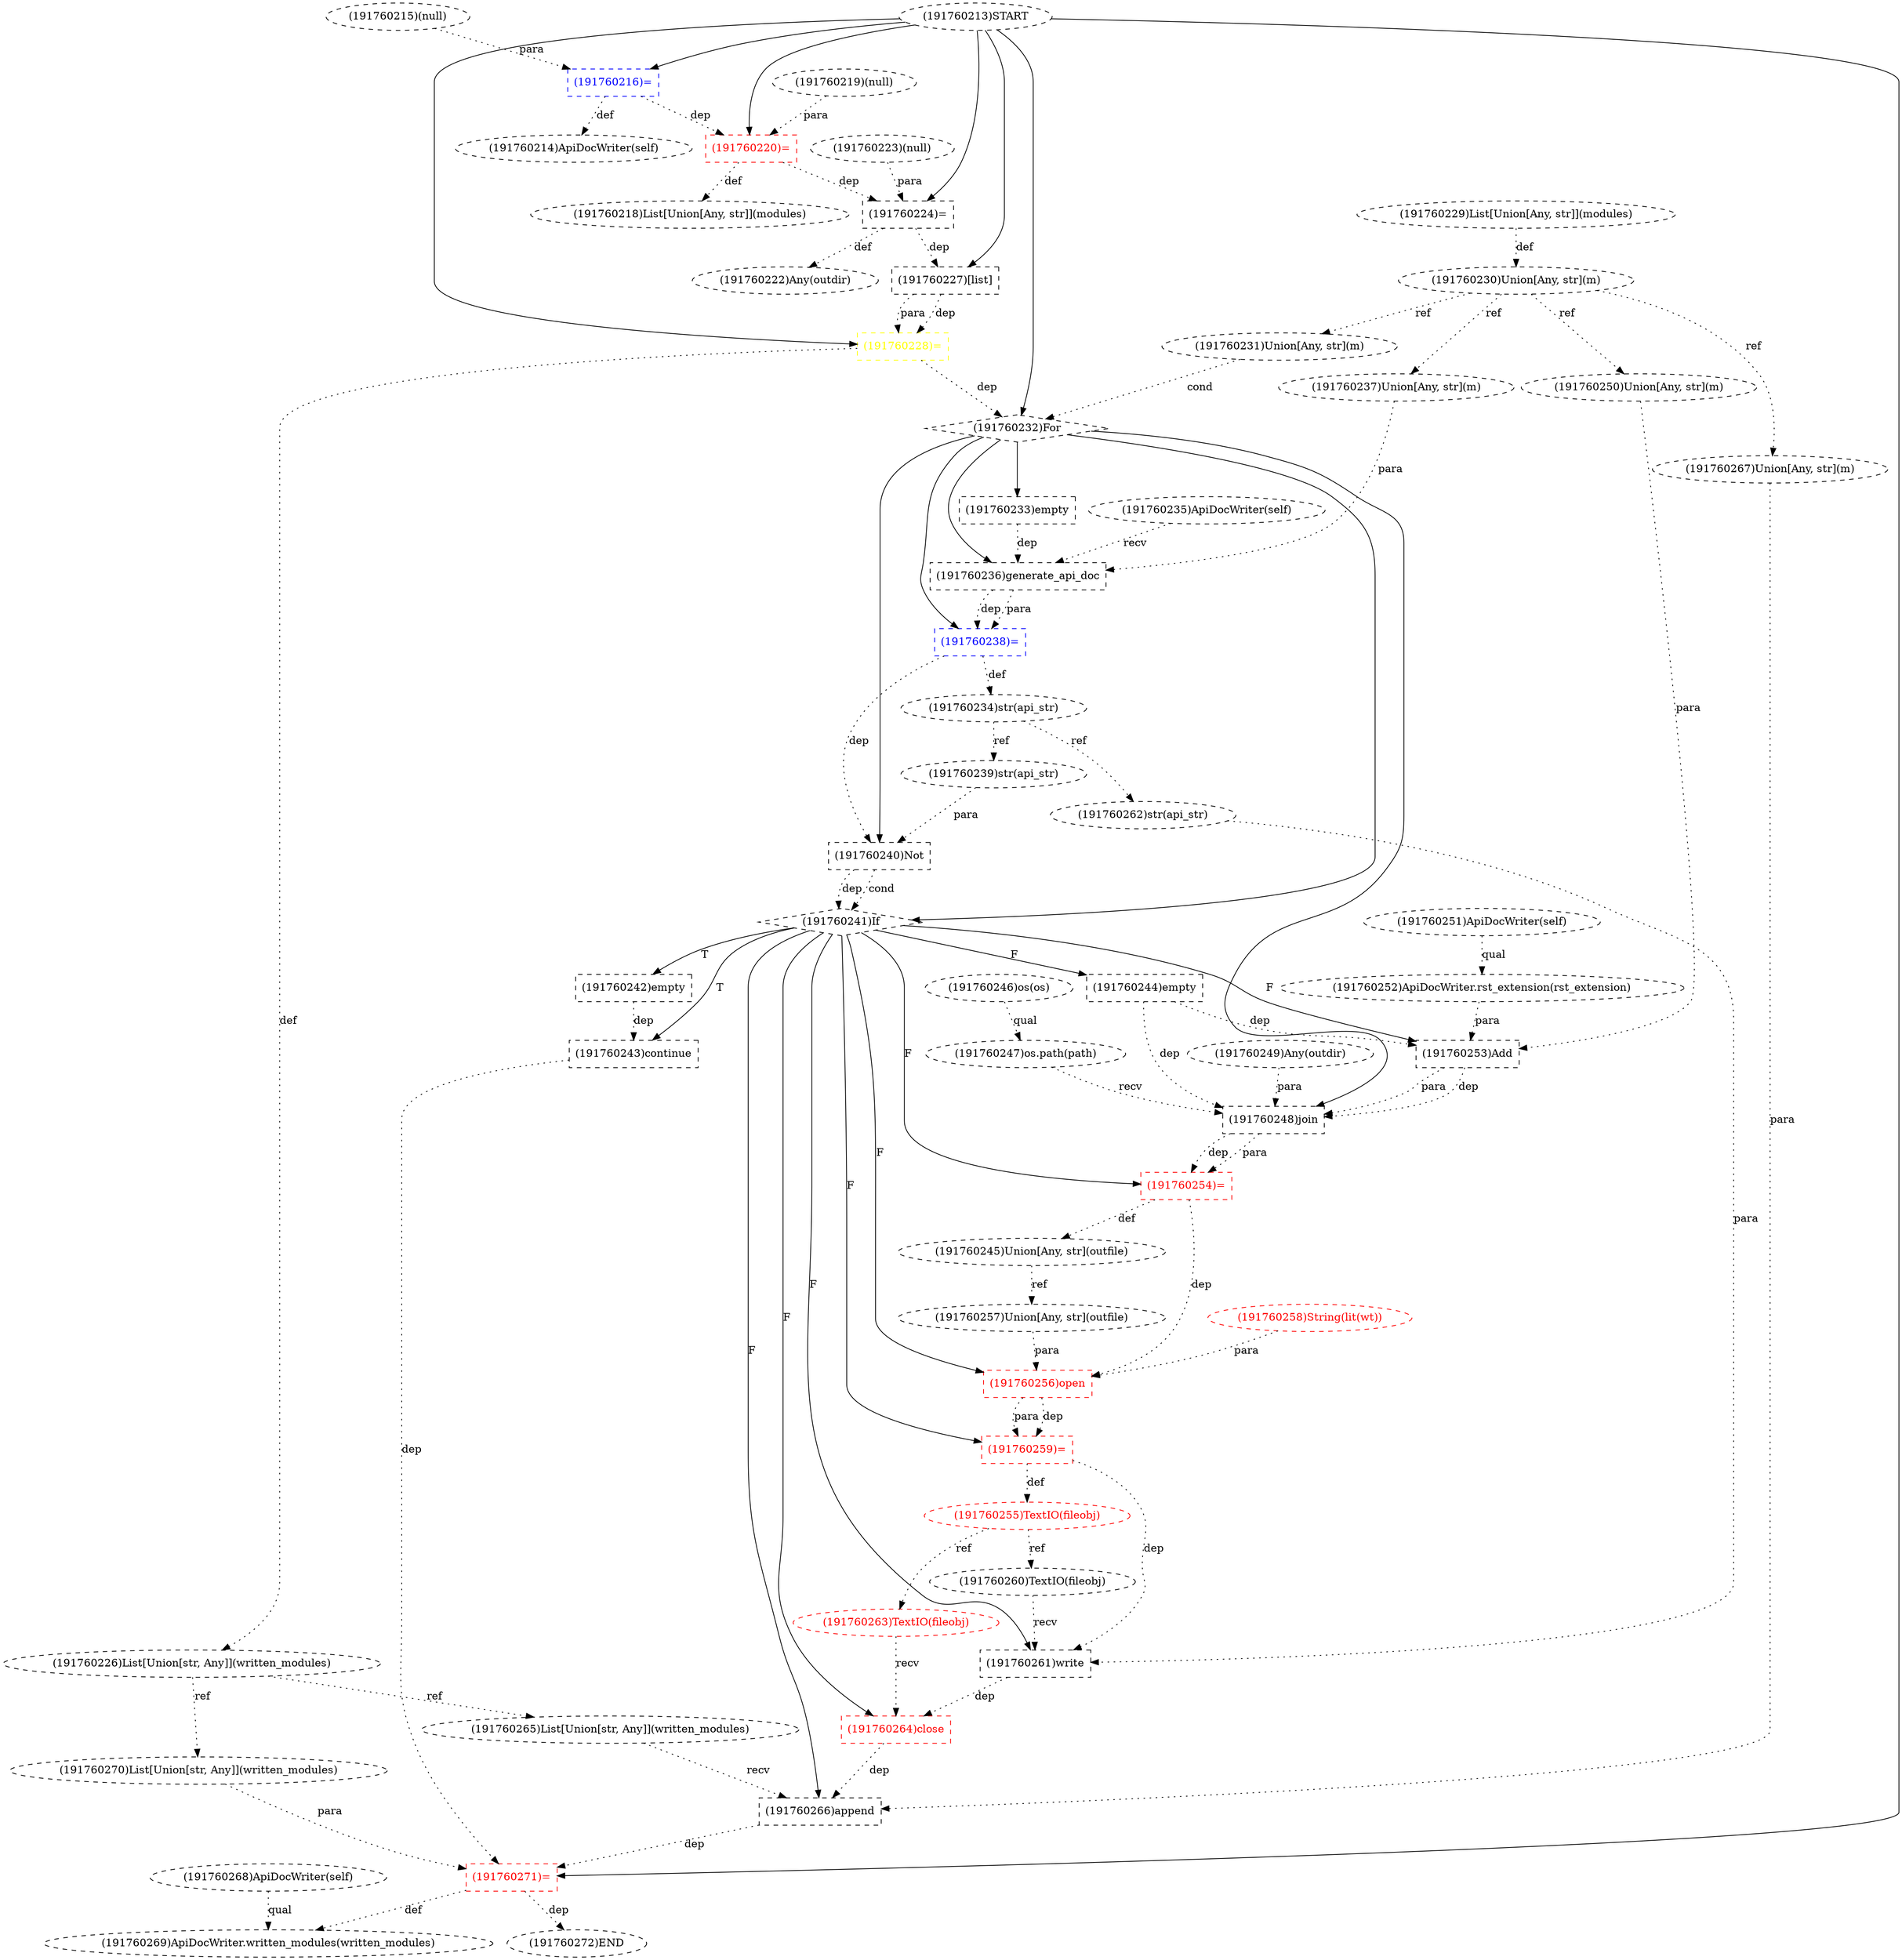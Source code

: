 digraph G {
1 [label="(191760249)Any(outdir)" shape=ellipse style=dashed]
2 [label="(191760216)=" shape=box style=dashed color=blue fontcolor=blue]
3 [label="(191760271)=" shape=box style=dashed color=red fontcolor=red]
4 [label="(191760214)ApiDocWriter(self)" shape=ellipse style=dashed]
5 [label="(191760267)Union[Any, str](m)" shape=ellipse style=dashed]
6 [label="(191760218)List[Union[Any, str]](modules)" shape=ellipse style=dashed]
7 [label="(191760257)Union[Any, str](outfile)" shape=ellipse style=dashed]
8 [label="(191760246)os(os)" shape=ellipse style=dashed]
9 [label="(191760261)write" shape=box style=dashed]
10 [label="(191760237)Union[Any, str](m)" shape=ellipse style=dashed]
11 [label="(191760235)ApiDocWriter(self)" shape=ellipse style=dashed]
12 [label="(191760251)ApiDocWriter(self)" shape=ellipse style=dashed]
13 [label="(191760245)Union[Any, str](outfile)" shape=ellipse style=dashed]
14 [label="(191760226)List[Union[str, Any]](written_modules)" shape=ellipse style=dashed]
15 [label="(191760242)empty" shape=box style=dashed]
16 [label="(191760254)=" shape=box style=dashed color=red fontcolor=red]
17 [label="(191760230)Union[Any, str](m)" shape=ellipse style=dashed]
18 [label="(191760258)String(lit(wt))" shape=ellipse style=dashed color=red fontcolor=red]
19 [label="(191760264)close" shape=box style=dashed color=red fontcolor=red]
20 [label="(191760215)(null)" shape=ellipse style=dashed]
21 [label="(191760232)For" shape=diamond style=dashed]
22 [label="(191760263)TextIO(fileobj)" shape=ellipse style=dashed color=red fontcolor=red]
23 [label="(191760260)TextIO(fileobj)" shape=ellipse style=dashed]
24 [label="(191760269)ApiDocWriter.written_modules(written_modules)" shape=ellipse style=dashed]
25 [label="(191760256)open" shape=box style=dashed color=red fontcolor=red]
26 [label="(191760270)List[Union[str, Any]](written_modules)" shape=ellipse style=dashed]
27 [label="(191760241)If" shape=diamond style=dashed]
28 [label="(191760243)continue" shape=box style=dashed]
29 [label="(191760268)ApiDocWriter(self)" shape=ellipse style=dashed]
30 [label="(191760272)END" style=dashed]
31 [label="(191760250)Union[Any, str](m)" shape=ellipse style=dashed]
32 [label="(191760233)empty" shape=box style=dashed]
33 [label="(191760265)List[Union[str, Any]](written_modules)" shape=ellipse style=dashed]
34 [label="(191760266)append" shape=box style=dashed]
35 [label="(191760213)START" style=dashed]
36 [label="(191760240)Not" shape=box style=dashed]
37 [label="(191760262)str(api_str)" shape=ellipse style=dashed]
38 [label="(191760248)join" shape=box style=dashed]
39 [label="(191760239)str(api_str)" shape=ellipse style=dashed]
40 [label="(191760252)ApiDocWriter.rst_extension(rst_extension)" shape=ellipse style=dashed]
41 [label="(191760223)(null)" shape=ellipse style=dashed]
42 [label="(191760253)Add" shape=box style=dashed]
43 [label="(191760224)=" shape=box style=dashed color=black fontcolor=black]
44 [label="(191760222)Any(outdir)" shape=ellipse style=dashed]
45 [label="(191760255)TextIO(fileobj)" shape=ellipse style=dashed color=red fontcolor=red]
46 [label="(191760219)(null)" shape=ellipse style=dashed]
47 [label="(191760228)=" shape=box style=dashed color=yellow fontcolor=yellow]
48 [label="(191760238)=" shape=box style=dashed color=blue fontcolor=blue]
49 [label="(191760234)str(api_str)" shape=ellipse style=dashed]
50 [label="(191760247)os.path(path)" shape=ellipse style=dashed]
51 [label="(191760236)generate_api_doc" shape=box style=dashed]
52 [label="(191760259)=" shape=box style=dashed color=red fontcolor=red]
53 [label="(191760220)=" shape=box style=dashed color=red fontcolor=red]
54 [label="(191760231)Union[Any, str](m)" shape=ellipse style=dashed]
55 [label="(191760244)empty" shape=box style=dashed]
56 [label="(191760227)[list]" shape=box style=dashed]
57 [label="(191760229)List[Union[Any, str]](modules)" shape=ellipse style=dashed]
35 -> 2 [label="" style=solid];
20 -> 2 [label="para" style=dotted];
35 -> 3 [label="" style=solid];
26 -> 3 [label="para" style=dotted];
28 -> 3 [label="dep" style=dotted];
34 -> 3 [label="dep" style=dotted];
2 -> 4 [label="def" style=dotted];
17 -> 5 [label="ref" style=dotted];
53 -> 6 [label="def" style=dotted];
13 -> 7 [label="ref" style=dotted];
27 -> 9 [label="F"];
23 -> 9 [label="recv" style=dotted];
37 -> 9 [label="para" style=dotted];
52 -> 9 [label="dep" style=dotted];
17 -> 10 [label="ref" style=dotted];
16 -> 13 [label="def" style=dotted];
47 -> 14 [label="def" style=dotted];
27 -> 15 [label="T"];
27 -> 16 [label="F"];
38 -> 16 [label="dep" style=dotted];
38 -> 16 [label="para" style=dotted];
57 -> 17 [label="def" style=dotted];
27 -> 19 [label="F"];
22 -> 19 [label="recv" style=dotted];
9 -> 19 [label="dep" style=dotted];
35 -> 21 [label="" style=solid];
54 -> 21 [label="cond" style=dotted];
47 -> 21 [label="dep" style=dotted];
45 -> 22 [label="ref" style=dotted];
45 -> 23 [label="ref" style=dotted];
29 -> 24 [label="qual" style=dotted];
3 -> 24 [label="def" style=dotted];
27 -> 25 [label="F"];
7 -> 25 [label="para" style=dotted];
18 -> 25 [label="para" style=dotted];
16 -> 25 [label="dep" style=dotted];
14 -> 26 [label="ref" style=dotted];
21 -> 27 [label="" style=solid];
36 -> 27 [label="dep" style=dotted];
36 -> 27 [label="cond" style=dotted];
27 -> 28 [label="T"];
15 -> 28 [label="dep" style=dotted];
3 -> 30 [label="dep" style=dotted];
17 -> 31 [label="ref" style=dotted];
21 -> 32 [label="" style=solid];
14 -> 33 [label="ref" style=dotted];
27 -> 34 [label="F"];
33 -> 34 [label="recv" style=dotted];
5 -> 34 [label="para" style=dotted];
19 -> 34 [label="dep" style=dotted];
21 -> 36 [label="" style=solid];
39 -> 36 [label="para" style=dotted];
48 -> 36 [label="dep" style=dotted];
49 -> 37 [label="ref" style=dotted];
21 -> 38 [label="" style=solid];
50 -> 38 [label="recv" style=dotted];
1 -> 38 [label="para" style=dotted];
42 -> 38 [label="dep" style=dotted];
42 -> 38 [label="para" style=dotted];
55 -> 38 [label="dep" style=dotted];
49 -> 39 [label="ref" style=dotted];
12 -> 40 [label="qual" style=dotted];
27 -> 42 [label="F"];
31 -> 42 [label="para" style=dotted];
40 -> 42 [label="para" style=dotted];
55 -> 42 [label="dep" style=dotted];
35 -> 43 [label="" style=solid];
41 -> 43 [label="para" style=dotted];
53 -> 43 [label="dep" style=dotted];
43 -> 44 [label="def" style=dotted];
52 -> 45 [label="def" style=dotted];
35 -> 47 [label="" style=solid];
56 -> 47 [label="dep" style=dotted];
56 -> 47 [label="para" style=dotted];
21 -> 48 [label="" style=solid];
51 -> 48 [label="dep" style=dotted];
51 -> 48 [label="para" style=dotted];
48 -> 49 [label="def" style=dotted];
8 -> 50 [label="qual" style=dotted];
21 -> 51 [label="" style=solid];
11 -> 51 [label="recv" style=dotted];
10 -> 51 [label="para" style=dotted];
32 -> 51 [label="dep" style=dotted];
27 -> 52 [label="F"];
25 -> 52 [label="dep" style=dotted];
25 -> 52 [label="para" style=dotted];
35 -> 53 [label="" style=solid];
46 -> 53 [label="para" style=dotted];
2 -> 53 [label="dep" style=dotted];
17 -> 54 [label="ref" style=dotted];
27 -> 55 [label="F"];
35 -> 56 [label="" style=solid];
43 -> 56 [label="dep" style=dotted];
}
